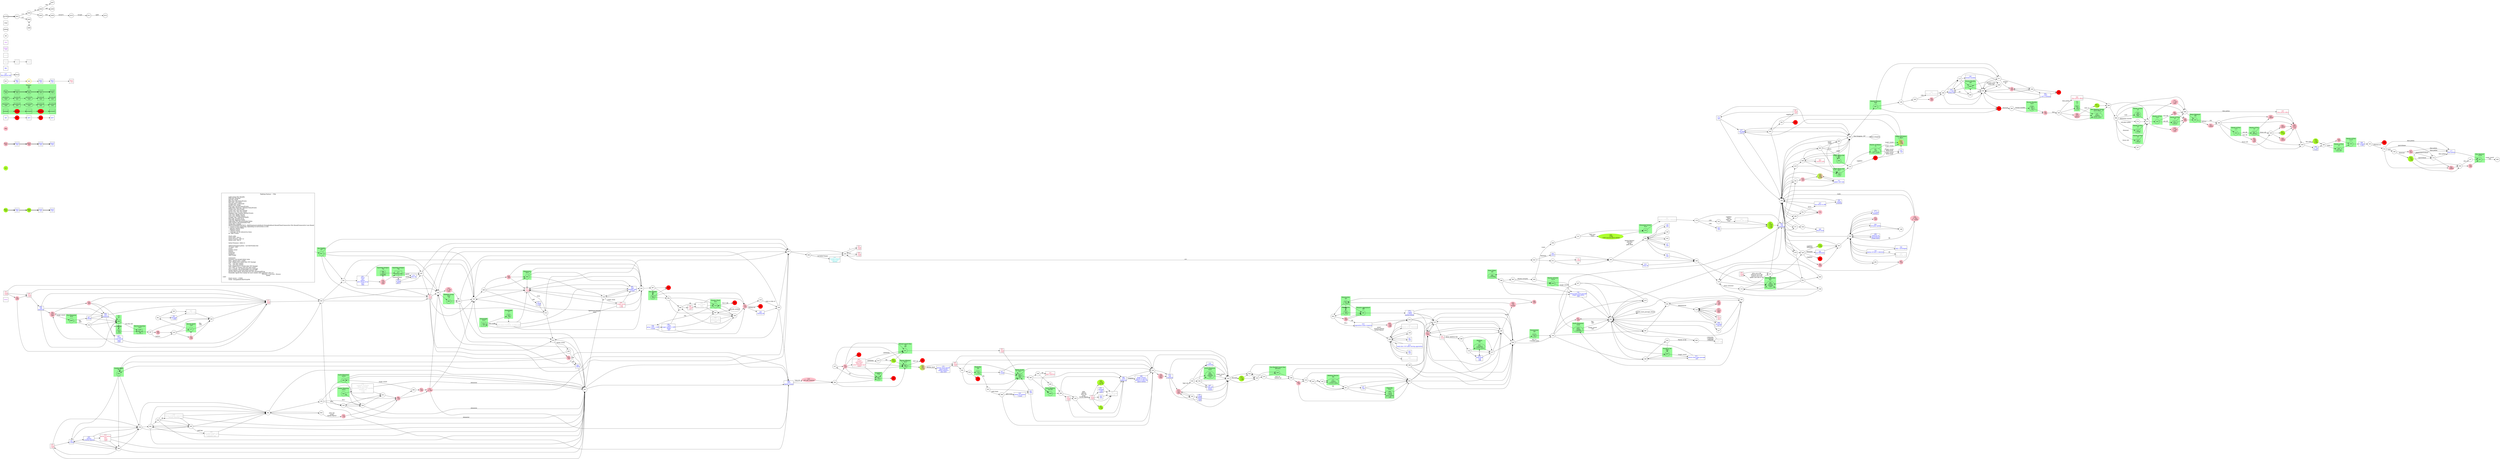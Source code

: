 digraph {
	// graph defaults
	rankdir=LR
	mclimit=50
	nodesep=.3 // changes horizontal separation of nodes
	ranksep=.4 // changes vertical separation of nodes
	node [height=.7
		width=.7
		shape=ellipse
		margin=0]
	edge[weight=5]
	stylesheet="../style.css"
	
	subgraph ShopMenu {
		node [fontcolor = "purple" shape = "rect" margin = 0.1]
		menu
	}

	// a box for a graph label
	// note that you can override the defaults set above
	title [label = "Fighting Fantasy --: Title\n\n \
		Light Green Fill: Benefits\l \
		Pink Fill: Penalties\l \
		Red Fill: Death\l \
		Blue Text: Key Items/Events\l \
		Red Text: Lost Items\l \
		Orange Text: Codewords\l \
		Purple Text: Shops\l \
		Blue Line: Forced Items/Events\l \
		Light Blue Text/Line: Optional Items/Events\l \
		Purple Line: Dice Events\l \
		Green Line: Stat Test Passed\l \
		Brown Line: Stat Test Failed\l \
		Magenta Line: Combat Related Events\l \
		Grey Text: Riddle Answer\l \
		Grey Line: Hidden Option\l \
		Orange Line: Codewords/Spells\l \
		Red Line: Possible Error\l \
		Gold Fill: Required Nodes\l \
		Light Blue Fill: Recommended Nodes\l \
		Gold Outline: Recommended Path\l \
		Green Box: Combat\l \
		SK/ST/LK/AT/AR/TM/CW/CL: Skill/Stamina/Luck/Attack Strength/Attack Round/Time/Consecutive Win Round/Consecutive Lose Round\l \
		?: Chance of this happening, depending on instructions in text\l \
		*: Special Combat Rules\l \
		-: Negative Status\l \
		+: Positive Status\l \
		^: Damage can be reduced by items\l \
		@: Take 2 items\l\l \
		Starts with:\l \
		Initial Skill: 1d6+6\l \
		Initial Stamina: 2d6+12\l \
		Initial Luck: 1d6+6\l\l \
		Initial Presence: 1d6/2+4\l\l \
		skill/stamina/luck potion: +all SK/ST/LK&1ILK\l \
		10 meal: +4ST\l \
		sword\l \
		leather armor\l \
		lantern\l \
		tinderbox\l \
		backpack\l \
		2d6+6 gold\l\l \
		Comments:\l \
		Presence can exceed initial value\l \
		004+: Ignore next 2 spells\l \
		032*: Enemy first round does 5ST daamge\l \
		037-: -1AT next combat\l \
		176-: -1AT next combat\l \
		044*: Enemy first 2 rounds does 5ST daamge\l \
		101*: EAT=21 means auto lost next round\l \
		201*: 2 heads, can attack heads for 6 damage\l \
		herbal liqueur: Each half bottle restores 4ST\l \
		pitcher plant liquid: Neutralize first fire attack/spell/trap\l \
		stoneskin: Ignore first enemy hit each combat until opponent rolls 21+\l \
		Parraine: 3 services: -disease\n 6DMG\n +8ST\l \
		blade venom: +1DMG\l \
		Order: item/gold/AT/SK/ST/LK/PR\l \
		"
		shape = "box"
		margin = 0.1]
		
	subgraph Boost {
		node [style = "filled" color = "greenyellow"]
		boo1 [label = "\N\n text"]
		boo3 [label = "\N\n text"]
		004 [label = "\N+\n +1LK"]
		010 [label = "\N\n +5ST\n +1PR"]
		053 [label = "\N\n +1LK\n +1PR"]
		067 [label = "\N+\n +1LK"]
		125 [color = "greenyellow:pink" label = "\N\n -2ST\n +1PR"]
		132 [label = "\N+\n +2ST"]
		150 [label = "\N\n +3ST\n +1PR"]
		167 [label = "\N\n +1ILK\n +1LK\n +1PR"]
		181 [label = "\N\n +1AT"]
		188 [color = "greenyellow:pink" label = "\N\n -4ST\n +1LK"]
		240 [label = "\N\n +2SK\n +4ST (can be above initial)"]
		258 [label = "\N+\n +4ST"]
		329 [label = "\N\n +1ILK\n +all LK"]
		bst
	}

	subgraph Damage {
		node [style = "filled" color = "pink"]
		dam1 [label = "\N\n text"]
		dam3 [label = "\N\n text"]
		012 [label = "\N\n -2ST"]
		025 [label = "\N\n -1d6ST"]
		030 [label = "\N\n -1LK\n -1PR"]
		033 [label = "\N\n -3ST"]
		037 [label = "\N-\n -2ST"]
		050 [label = "\N\n -4ST"]
		054 [label = "\N\n -1d6ST"]
		068 [label = "\N\n -1d6ST"]
		071 [label = "\N\n -2ST"]
		072 [label = "\N\n -4ST"]
		075 [label = "\N\n -3ST?\n (SK)"]
		081 [label = "\N\n -4ST"]
		092 [label = "\N\n -3ST"]
		093 [label = "\N\n -1d6ST"]
		116 [label = "\N\n -1LK"]
		122 [label = "\N\n -2ST"]
		131 [label = "\N\n -1~4ST\n (SK)"]
		152 [label = "\N\n -1AT?\n (LK)"]
		158 [label = "\N\n -2ST?\n (SK)"]
		160 [label = "\N\n -2ST?\n (SK)"]
		176 [label = "\N-"]
		194 [label = "\N\n -?ST"]
		208 [label = "\N\n -3ST"]
		217 [label = "\N\n -5ST"]
		228 [label = "\N\n -3ST"]
		229 [label = "\N\n -3ST"]
		232 [label = "\N\n -1ST"]
		233 [label = "\N\n -2ST"]
		239 [label = "\N\n -1~4ST\n (SK)"]
		248 [label = "\N\n -2ST"]
		250 [label = "\N\n -?ST\n (?xSK)"]
		272 [label = "\N\n -3ST"]
		282 [label = "\N\n -4ST"]
		288 [label = "\N\n -2ST"]
		292 [label = "\N\n -2ST?\n (gems)"]
		297 [label = "\N\n -1ST"]
		301 [label = "\N\n -1d6ST"]
		303 [label = "\N\n -3ST"]
		315 [label = "\N\n -2ST per creature"]
		319 [label = "\N\n -3ST"]
		324 [label = "\N\n -0~6ST\n (1~3xSK)"]
		330 [label = "\N\n -4ST"]
		332 [label = "\N\n -1AT\n -2ST"]
		335 [label = "\N\n -4ST"]
		357 [label = "\N\n -1AT\n -2ST"]
		364 [label = "\N\n -2ST?\n -1LK"]
		370 [label = "\N\n -2~6ST\n (LK)"]
		372 [label = "\N\n -3ST"]
		377 [label = "\N\n -2ST?\n (SK)"]
		379 [label = "\N\n -2~6ST"]
		392 [label = "\N\n -1ST"]
		ddg
	}
	
	subgraph Death {
		node [style = "filled" color = "red"]
		005
		022
		027
		119
		123
		139
		162
		165
		225
		278
		310
		327
		350
		ddt
		ddt2
		monddt
		monddt2
	}

	subgraph Key_Item {
		node [fontcolor = "blue" shape = "rect"]
		key1 [label = "\N\n info" tooltip = "info text"]
		key2 [label = "\N\n text"]
		key3 [label = "\N\n text"]
		key4 [fontcolor = "crimson" label = "\N\n -text"]
		boo2 [class = "bst" label = "\N\n text"]
		boo4 [class = "bst" label = "\N\n text"]
		boo5 [class = "bst" label = "\N\n text"]
		dam2 [class = "ddg" label = "\N\n text"]
		dam4 [class = "ddg" label = "\N\n text"]
		dam5 [class = "ddg" label = "\N\n text"]
		opt
		opt2 [class = "bst"]
		opt3 [class = "bst"]
		006 [label = "\N\n -3ST?\n (green cream)"]
		011 [class = "ddg" label = "\N\n return from main passage\n -3ST"]
		013 [fontcolor = "crimson" label = "\N\n -meal\n info" tooltip = "earth elemental infused, air elemental can be ignored"]
		016 [label = "\N\n lung rot"]
		019 [label = "\N\n apprentice name vesperen"]
		021 [class = "bst" label = "\N\n -disease\n +1IST\n +allST"]
		026 [label = "\N\n -2AT\n (lantern)"]
		028 [label = "\N\n info" tooltip = "lure monsters out of water in pool room, valuable things in alchemical laboratory, door trapped, study magical box creates food"]
		038 [class = "ddg" label = "\N\n -3ST?\n (lantern)"]
		045 [label = "\N\n lantern\n 2 herbal liqueur"]
		047 [fontcolor = "crimson" class = "bst" label = "\N\n -5 gold?\n -gold chain?\n -gold key?\n -silver skeleton key?\n +4ST?"]
		064 [fontcolor = "crimson" label = "\N\n -wooden pole"]
		065 [fontcolor = "crimson" label = "\N\n -meal"]
		066 [label = "\N\n black mark"]
		070 [class = "bst" fontcolor = "crimson" label = "\N\n -2meal\n +10ST"]
		082 [label = "\N\n use Molander"]
		087 [class = "bst" label = "\N\n 1 gold\n rusty sword\n -meal\n +4ST"]
		088 [label = "\N\n red glass globe"]
		090 [class = "bst" fontcolor = "crimson" label = "\N\n -meal\n +4ST"]
		094 [label = "\N\n pearl"]
		100 [class = "bst" fontcolor = "crimson" label = "\N\n -magic stone\n +1LK\n +1PR"]
		103 [class = "ddg" label = "\N\n -3~4ST\n (lung rot)"]
		105 [fontcolor = "crimson" label = "\N\n -blue potion effect"]
		107 [label = "\N\n info" tooltip = "healingmagic at shrine, south-western tip, go through marshes and swordplains"]
		111 [class = "bst" label = "\N\n 2 meal\n +1LK"]
		117 [label = "\N\n blue potion"]
		118 [fontcolor = "crimson" label = "\N\n 2 gifts"]
		129 [label = "\N\n info" tooltip = "apprentice did work for wizards, air spirit in circle, wizard in dungens below black tower"]
		134 [class = "ddg" label = "\N\n return from main passage\n refight bone golem\n -5ST"]
		140 [class = "ddg" label = "\N\n potion of luck (+1d6/2LK)"]
		141 [class = "bst" fontcolor = "crimson" label = "\N\n -meal\n +4ST"]
		143 [class = "bst" fontcolor = "crimson" label = "\N\n -meal\n +4ST"]
		151 [label = "\N\n spikes and rods"]
		161 [label = "\N\n info" tooltip = "avoid elementals"]
		172 [label = "\N\n info" tooltip = "Master of Fire: Ziraphelis, brass orb: barrier smashed to ground"]
		175 [label = "\N\n pitcher plant liquid?\n (glass bottle/\n -herbal liqueur?/\n -olive oil?)"]
		180 [label = "\N\n 4 meal"]
		182 [label = "\N\n only 1 investigate"]
		197 [class = "bst" label = "\N\n 2 gold\n shield\n -meal\n +4ST"]
		202 [label = "\N\n 6 gold\n glue?"]
		203 [class = "bst" label = "\N\n +4ST\n +1AT 2 combats"]
		206 [label = "\N\n -2EST"]
		207 [label = "\N\n can return to 289"]
		209 [class = "bst" fontcolor = "crimson" label = "\N\n -meal\n +4ST"]
		210 [label = "\N\n -2AT\n (!lantern)"]
		213 [label = "\N\n tomb dust: 015 after leaving apprentice"]
		216 [label = "\N\n potion of stamina\n 3 meal"]
		221 [class = "ddg" label = "\N\n chest?\n net?\n bottle?\n (ST) (ST-2) (ST-4)\n-2ST?\n (SK)"]
		223 [class = "ddg" label = "\N\n tome dust\n -1LK\n -1PR"]
		234 [fontcolor = "crimson" label = "\N\n fight together"]
		235 [label = "\N\n -1AT"]
		236 [label = "\N\n grog (+4ST, +1AT)\n 4 meal"]
		237 [label = "\N\n blue potion text"]
		238 [label = "\N\n stoneskin"]
		243 [class = "bst" fontcolor = "crimson" label = "\N\n -meal\n +4ST"]
		247 [label = "\N\n stone axe\n shield\n 5 meal"]
		249 [class = "bst" fontcolor = "crimson" label = "\N\n -meal\n +4ST"]
		251 [class = "bst" label = "\N\n Parraine\n +1PR"]
		259 [label = "\N\n ethereal oil\n spectrebane?\n (tomb dust)"]
		261 [label = "\N\n rope\n wooden pole\n 4 meal"]
		266 [label = "\N\n blade venom?\n (pestle & mortar\n lantern or olive oil)\n (glass bottle)"]
		267 [label = "\N\n rope"]
		273 [label = "\N\n 0~4 acid?\n (bottles)"]
		274 [class = "bst" fontcolor = "crimson" label = "\N\n -meal\n +8ST"]
		276 [class = "bst" fontcolor = "crimson" label = "\N\n -meal\n +6ST"]
		279 [label = "\N\n olive oil"]
		283 [class = "bst" fontcolor = "crimson" label = "\N\n -meal\n +4ST"]
		285 [label = "\N\n info" tooltip = "secret entrance cliff below tower, shantizair sought wizards"]
		287 [label = "\N\n shield"]
		293 [label = "\N\n info" tooltip = "don't take sword above fireplace, be careful of steps down next dungeon, traps in lab of master of waters, don't touch green globe or blue light screen"]
		294 [class = "bst" fontcolor = "crimson" label = "\N\n -meal\n +4ST"]
		298 [label = "\N\n -fishing net"]
		300 [class = "ddg" fontcolor = "crimson" label = "\N\n -meal\n -1ST"]
		306 [class = "bst" label = "\N\n decanter\n +all ST"]
		308 [class = "ddg" label = "\N\n -2~3ST\n (ruby)"]
		309 [label = "\N\n info" tooltip = "yellow wizard search for something, need to be allied, have to open tomb"]
		311 [fontcolor = "cyan3" label = "\N\n stamina potion?\n (1olive oil?)\n (bottle)"]
		313 [class = "bst" fontcolor = "crimson" label = "\N\n pestle & mortar\n flint\n -meal\n +4ST"]
		317 [class = "bst" label = "\N\n +all meal\n +all ST"]
		321 [class = "bst" fontcolor = "crimson" label = "\N\n -meal\n +4ST"]
		322 [label = "\N\n -1AT\n (!lantern)"]
		326 [class = "bst" label = "\N\n 5 actions\n +1PR"]
		331 [label = "\N\n info" tooltip = "don't choose faceless at shrine"]
		344 [fontcolor = "crimson" label = "\N\n -blue potion effect"]
		347 [label = "\N\n 3 gold"]
		359 [label = "\N\n ?meal\n (?bottle)"]
		369 [label = "\N\n bronze manikin"]
		373 [label = "\N\n 3 gold\n 2 meal\n potion bottle"]
		382 [class = "ddg" label = "\N\n 7 gold\n magic sword (+1AT)\n shield\n -3ST"]
		390 [class = "ddg" label = "\N\n -2ST?\n (lung rot)"]
		393 [class = "bst" fontcolor = "crimson" label = "\N\n -meal\n +4ST"]
		396 [class = "ddg" fontcolor = "crimson" label = "\N\n -2 meal\n -2ST"]
		kky
	}
	
	subgraph Key_Word {
		node [fontcolor = "grey" shape = "rect"]
		wrd1 [label = "\N\n text"]
		wrd2 [label = "\N\n text"]
		wrd3 [label = "\N\n text"]
		040 [label = "\N\n gold key: 040\n stamina potion\n info" tooltip = "kendris at monastry\n true name, crystal, shrine safeguard, honorton key to crypt"]
		063 [label = "\N\n brass orb: 063"]
		080 [label = "\N\n rat-tailed fungus: 311\n pitcher plant: 175\n axeplant: 266"]
		091 [label = "\N\n Master of Waters: Molander"]
		135 [label = "\N\n gold chain: 8 sections, 12 links each"]
		145 [label = "\N\n glass bottle\n rope\n green cream: 145"]
		157 [label = "\N\n blue potion: 237"]
		170 [class = "bst" label = "\N\n sapphire: 50 facets\n topaz: 24 facets\n incantation of light: 100 speckles\n skeleton key\n +1LK\n +1PR"]
		220 [label = "\N\n diamond: 280 carat"]
		230 [label = "\N\n Master of Earth: Caltarelair\n Hermit: Ralsteen"]
		245 [label = "\N\n ruby: 36 facets\n tiger eye"]
		246 [label = "\N\n password: elementarae"]
		314 [label = "\N\n runes: 256"]
		360 [label = "\N\n fire ruby: 60 facets"]
		386 [label = "\N\n Master of Air: Remishaz"]
		wwd
	}
	
	subgraph Shop {
		node [fontcolor = "purple" shape = "rect"]
		shop1 [label = "\N\n text"]
		shp
	}
	
	subgraph Combat {
		style = "filled" color = "palegreen"
		subgraph cluster_00 {
			label = "Monster\n 0/0\n 0/0"
			mon1 [label = "\N\n text"]
			mon2 [shape = "rect" class = "kky" label = "\N\n text"]
			mon3 [label = "\N\n text"]
			mon4 [shape = "rect" class = "kky" label = "\N\n text"]
			mon5 [shape = "rect" class = "kky" label = "\N\n text"]
			monboo1 [class = "bst" label = "\N\n text"]
			monboo2 [shape = "rect" class = "bst kky" label = "\N\n text"]
			monboo3 [class = "bst" label = "\N\n text"]
			monboo4 [shape = "rect" class = "bst kky" label = "\N\n text"]
			monboo5 [shape = "rect" class = "bst kky" label = "\N\n text"]
			mondam1 [class = "ddg" label = "\N\n text"]
			mondam2 [shape = "rect" class = "ddg kky" label = "\N\n text"]
			mondam3 [class = "ddg" label = "\N\n text"]
			mondam4 [shape = "rect" class = "ddg kky" label = "\N\n text"]
			mondam5 [shape = "rect" class = "ddg kky" label = "\N\n text"]
			monopt [shape = "rect" class = "bst kky"]
			monddt
			monopt2 [shape = "rect" class = "bst kky"]
			monddt2
			monopt3 [shape = "rect" class = "bst kky"]
		}

		subgraph cluster_01 {
			label = "Sea Zombie\n 6/7"
			001
		}
		
		subgraph cluster_02 {
			label = "Homunculus\n 8/5"
			007 [label = "\N\n -1AT"]
		}

		subgraph cluster_03 {
			label = "Stonewight\n 9/10"
			014 [shape = "rect" class = "kky" label = "\N\n info" tooltip = "stone circle in woods, monks found something, hid some crystals, secret with hermit of woodland"]
		}
		
		subgraph cluster_04 {
			label = "Slimeworm\n 8/10"
			029
		}
		
		subgraph cluster_05 {
			label = "Master of Waters\n 10/14"
			032 [style = "filled" color = "greenyellow:pink" label = "\N*\n -1SK?\n +1PR"]
		}
		
		subgraph cluster_06 {
			label = "Master of Earth\n 10/14"
			044 [label = "\N*"]
		}
		
		subgraph cluster_07 {
			label = "???\n 8/?"
			059
		}
		
		subgraph cluster_08 {
			label = "???\n ?/?"
			062 [class = "ddg" label = "\N\n -1AT\n -1ST"]
		}
		
		subgraph cluster_09 {
			label = "Swamp Alligator\n 8/10"
			069 [class = "ddg" label = "\N\n -3ST"]
		}

		subgraph cluster_10 {
			label = "Squirting Octopus\n 7/9"
			077 [shape = "rect" class = "kky" label = "\N\n fishing net"]
		}
		
		subgraph cluster_11 {
			label = "Grupplers\n 7/10"
			084 [class = "ddg" label = "\N\n -2ST"]
		}

		subgraph cluster_12 {
			label = "Pneumozone\n 9/9"
			101 [class = "ddg" label = "\N*\n -3ST"]
		}
		
		subgraph cluster_13 {
			label = "???\n ?/?"
			102 [label = "\N\n -2AT"]
		}
		
		subgraph cluster_14 {
			label = "Master of Fire\n ?/?"
			113 [label = "\N\n -1ESK"]
		}
		
		subgraph cluster_15 {
			label = "Greater Ghoul\n 9/11"
			114
		}
		
		subgraph cluster_16 {
			label = "Master of Fire\n 11/?"
			120
		}
		
		subgraph cluster_17 {
			label = "Great Moray Eel\n 8/11"
			133 [label = "\N\n -2AT"]
		}
		
		subgraph cluster_18 {
			label = "Master of Fire\n ?/?"
			136 [label = "\N\n -3EST"]
		}
		
		subgraph cluster_19 {
			label = "Barrow Guardian\n 9/12"
			137 [shape = "rect" class = "loss" label = "\N*\n lung rot\n -?AT"]
		}
		
		subgraph cluster_20 {
			label = "Master of Fire\n 11/?"
			142
		}
		
		subgraph cluster_21 {
			label = "Giant Roc\n 9/14"
			155 [shape = "rect" class = "kky" label = "\N\n 3 gold\n 3 meal\n glass bottle\n -1AT"]
		}
		
		subgraph cluster_22 {
			label = "Bronze Manikin\n 8/19"
			159 [label = "\N*\n -?ST/\n -1AT"]
		}
		
		subgraph cluster_23 {
			label = "Giant Skeleton\n 8/9 8/8"
			164 [label = "\N*"]
		}
		
		subgraph cluster_24 {
			label = "Skeleton Warrior\n 8/6"
			171 [label = "\N\n -1DMG?\n (!stone axe)"]
		}
		
		subgraph cluster_25 {
			label = "Shark-Kin\n 9/9"
			173 [label = "\N\n -1AT"]
		}
		
		subgraph cluster_26 {
			label = "Barrow Spirit\n 10/8"
			177
		}
		
		subgraph cluster_27 {
			label = "Homunculus\n ?/?"
			184 [class = "ddg" label = "\N\n -3ST"]
		}

		subgraph cluster_28 {
			label = "Mutant Amoeba\n 8/11"
			189 [label = "\N\n -1DMG?\n (!sheild)\n -1AT?"]
		}
		
		subgraph cluster_29 {
			label = "Stonewight\n ?/?"
			190 [class = "ddg" label = "\N\n -?SK"]
		}
		
		subgraph cluster_30 {
			label = "Master of Waters\n ?/?"
			191 [class = "ddt" label = "\N\n -2ST\n -2AT round"]
		}
		
		subgraph cluster_31 {
			label = "Master of Fire\n ?/?"
			199 [label = "\N\n -4EST\n (SK)"]
		}
		
		subgraph cluster_32 {
			label = "Hydra-Snake\n 8/11"
			201 [label = "\N*\n -4EST\n (SK)"]
		}
		
		subgraph cluster_33 {
			label = "Earth Elemental\n 14/22"
			205 [label = "\N*\n -1DMG\n +2EDMG"]
		}
		
		subgraph cluster_34 {
			label = "Zombie Monk\n 9/7"
			222
		}
		
		subgraph cluster_35 {
			label = "Black Skeleton*\n 9/9"
			224
		}
		
		subgraph cluster_36 {
			label = "Two-Headed Lizard Man\n 8/9 8/10"
			226
		}
		
		subgraph cluster_37 {
			label = "Mutant Lizard Man\n 7/9\n 9/9"
			241
		}
		
		subgraph cluster_38 {
			label = "Great Moray Eel\n 8/11"
			254
		}

		subgraph cluster_39 {
			label = "Dire Spectre*\n 11/19"
			257 [class = "ddt"]
		}
		
		subgraph cluster_40 {
			label = "Master of Air\n 10/11"
			265 [label = "\N*"]
		}
		
		subgraph cluster_41 {
			label = "Bronze Manikin\n 8/9"
			268 [label = "\N*"]
		}
		
		subgraph cluster_42 {
			label = "Fire Elemental\n 9/12"
			269 [label = "\N*"]
		}
		
		subgraph cluster_43 {
			label = "Master of Fire\n ?/?"
			271 [label = "\N\n -4EST"]
		}
		
		subgraph cluster_44 {
			label = "Red Skeleton Group\n 8/10+PR/2"
			275 [label = "\N\n -1DMG?\n (stone axe)"]
		}
		
		subgraph cluster_45 {
			label = "Master of Fire\n ?/?"
			295 [label = "\N\n win AR"]
		}
		
		subgraph cluster_46 {
			label = "Squirting Octopus\n 7/9"
			305 [shape = "rect" class = "kky" label = "\N\n -2AT?\n (!gunk)"]
		}
		
		subgraph cluster_47 {
			label = "Sea Zombie\n 8/9"
			343 [class = "ddg" label = "\N\n -2ST"]
		}
		
		subgraph cluster_48 {
			label = "Bone Golem\n 8/9"
			348 [label = "\N\n +1EDMG"]
		}
		
		subgraph cluster_49 {
			label = "Skeleton\n 6/6"
			353 [label = "\N\n +1EDMG?\n (-stone axe)"]
		}
		
		subgraph cluster_50 {
			label = "Father Honorton\n 10/12"
			354
		}
		
		subgraph cluster_51 {
			label = "Earth Elemental\n 14/22"
			358 [class = "ddt" label = "\N\n -1DMG\n +2EDMG\n -1LK"]
		}
		
		subgraph cluster_52 {
			label = "Earth Elemental\n 10/14"
			368
		}
		
		subgraph cluster_53 {
			label = "Master of Fire\n 11/17"
			375
		}
		
		subgraph cluster_54 {
			label = "Elemental Vortex*\n 9/14"
			378
		}
		
		subgraph cluster_55 {
			label = "Skeleton Group\n 9/10\n 7/9"
			389
		}
		
		subgraph cluster_56 {
			label = "Master of Fire\n ?/?"
			391 [label = "\N\n -4EST"]
		}
		
		subgraph cluster_57 {
			label = "Wizard's Apprentice*\n 8/9"
			395
		}
		
		subgraph cluster_58 {
			label = "Skeletal Mutant\n 9/12"
			397
		}
		
		cbt
	}

	subgraph Optional {
		node [shape = "rect" class = "opt kky"]
		opt [class = "opt kky"]
		monopt [class = "opt kky"]
		opt2 [class = "opt kky"]
		monopt2 [class = "opt kky"]
		opt3 [class = "opt kky"]
		monopt3 [class = "opt kky"]
	}
	
	subgraph Path {
		node [class = "path" penwidth = 3 color = "gold"]
		txt2
		key2 [class = "path"]
		wrd2 [class = "path"]
		key3
		wrd3
		boo3 [class = "path"]
		boo4 [class = "path bst"]
		boo5
		dam3 [class = "path"]
		dam4 [class = "path ddg"]
		dam5
		monboo3 [class = "path bst"]
		monboo4 [class = "path bst kky"]
		monboo5
		mondam3 [class = "path ddg"]
		mondam4 [class = "path ddg kky"]
		mondam5
		mon3 [class = "path"]
		mon4 [class = "path kky"]
		ddt2 [class = "path"]
		opt3 [class = "path opt kky"]
		monddt2 [class = "path"]
		monopt3 [class = "path opt kky"]
	}
	
	subgraph Required {
		node [shape = "rect" class = "req kky"]
		key3 [class = "req kky"]
		wrd3 [class = "req kky"]
		boo5 [class = "req kky"]
		dam5 [class = "req kky"]
		monboo5 [class = "req kky"]
		mondam5 [class = "req kky"]
		mon5 [class = "req kky"]
		ending [fontcolor = "black" shape = "octagon"]
		400 [fontcolor = "black" shape = "octagon"]
	}
	
	subgraph Required2 {
		node [shape = "rect" class = "req2 kky"]
		req2 [class = "req2 kky"]
	}
	
	mon1 -> mon2 -> mon3 -> mon4 -> mon5 [penwidth = 3]
	boo1 -> boo2 -> boo3 -> boo4 -> boo5 [penwidth = 3]
	dam1 -> dam2 -> dam3 -> dam4 -> dam5 [penwidth = 3]
	txt1 -> key1 -> txt2 -> key2 -> key3 -> key4
	wrd1 -> wrd2 -> wrd3
	opt -> ddt -> opt2 -> ddt2 -> opt3
	monboo1 -> monboo2 -> monboo3 -> monboo4 -> monboo5
	mondam1 -> mondam2 -> mondam3 -> mondam4 -> mondam5
	monopt -> monddt -> monopt2 -> monddt2 -> monopt3

	myTitle -> z001 [penwidth = 3]
	z001 -> z002 [class = "dice" label = "1-3"]
	z001 -> z003 [class = "dice" label = "4-6"]
	z002 -> z004 [class = "pass" label = "LK"]
	z002 -> z005 [class = "fail"]
	z003 -> z006 [dir = "both"]
	z004 -> z007 [class = "req" label = "req"]
	z004 -> z008 [class = "opt" label = "-opt"]
	z005 -> z009 [class = "info" label = "info"]
	z009 -> z010 [class = "err" label = "error(?)"]
	z010 -> z011 [class = "cbt" label = "escape"]
	z011 -> z012 [class = "skl" label = "spell"]
	{
		rank = same
		z003
		z006
	}

	title -> 001
	001 -> 351
	001 -> 057
	001 -> 090
	001 -> 186
	001 -> 333
	002 -> 015
	002 -> 385
	002 -> 056
	002 -> 037
	003 -> 116 [class = "opt" label = "-olive oil/\n -grog/\n -herbal liqueur"]
	003 -> 302
	004 -> 364
	005
	006 -> 315 [class = "req" label = "lung rot"]
	006 -> 384
	007 -> 184 [class = "cbt" label = ">3AR"]
	007 -> 395
	007 -> 262
	008 -> 311 [class = "info" label = "rat-failed fungus"]
	008 -> 345
	009 -> 103 [class = "pass" label = "LK"]
	009 -> 079 [class = "pass" label = "LK"]
	009 -> 268 [class = "fail"]
	010 -> 117 [class = "opt" label = "-blue potion"]
	010 -> 242
	010 -> 174 [class = "opt" label = "-spectrebane"]
	011 -> 023
	011 -> 340
	012 -> 379
	013 -> 110
	014 -> 135 [class = "cbt" label = "lose &le;2AR"]
	014 -> 190
	015 -> 065
	015 -> 385
	015 -> 056
	015 -> 037
	016 -> 168
	017 -> 131
	017 -> 239
	017 -> 120
	018 -> 290 [class = "info" label = "green cream"]
	018 -> 033
	018 -> 281
	019 -> 048 [class = "opt" label = "-meal/\n -stamina potion/\n -herbal liqueur"]
	019 -> 030
	019 -> 076
	020 -> 276
	021 -> 245
	022
	023 -> 215
	023 -> 381
	023 -> 322
	023 -> 071
	023 -> 340
	023 -> maybe_main_passage_return
	024 -> 399
	024 -> 128
	025 -> 364
	026 -> 276
	026 -> 038
	026 -> 160
	026 -> 059
	027
	028 -> 167
	029 -> 376
	029 -> 261
	029 -> 291
	029 -> 070
	030 -> 076
	031 -> 392
	032 -> 317
	032 -> 263
	033 -> 206 [class = "pass" label = "PR"]
	033 -> 222 [class = "fail"]
	034 -> 333
	034 -> 018
	034 -> 057
	034 -> 006
	035 -> 148 [class = "pass" label = "PR"]
	035 -> 341 [class = "fail"]
	036 -> 247
	036 -> 304
	036 -> 238
	036 -> 358
	037 -> 385
	037 -> 015
	037 -> 056
	038 -> 087
	038 -> 276
	038 -> 160
	038 -> 059
	039 -> 150 [class = "info" label = "fire ruby"]
	039 -> 308
	040 -> 356
	041 -> 055
	041 -> 201
	041 -> 124
	042 -> 060
	042 -> 112
	042 -> 130
	042 -> 169
	042 -> 189
	043 -> 094 [class = "info" label = "Ralsteen"]
	043 -> 073
	044 -> 134 [class = "req" label = "!magic sword"]
	044 -> 023
	045 -> 313
	045 -> 398
	045 -> 154
	046 -> 079 [class = "req" label = "-wooden pole/\n -stone axe"]
	046 -> 268
	047 -> 069
	047 -> 084
	047 -> 241 [class = "opt" label = "-gold/item"]
	047 -> 214 [class = "opt" label = "-gold/item"]
	048 -> 386
	048 -> 293
	048 -> 138
	048 -> 161
	048 -> 213
	048 -> 246
	048 -> 076
	049 -> 133
	049 -> 064
	049 -> 083
	049 -> 366
	049 -> 106
	050 -> 383
	051 -> 207 [class = "req" label = "pearl"]
	051 -> 176
	051 -> 106
	052 -> 085
	052 -> 097
	052 -> 114
	053 -> 128
	053 -> 024
	054 -> 242
	055 -> 139
	055 -> 173
	056 -> 144 [class = "pass" label = "SK(-2?)\n (!wooden pole)"]
	056 -> 101 [class = "fail"]
	057 -> 345
	057 -> 008
	058 -> 072
	058 -> 088
	058 -> 140
	058 -> 259
	058 -> 273
	058 -> 284
	058 -> 106
	059 -> 137 [class = "cbt" label = "win first AR"]
	059 -> 102 [class = "cbt" label = "lose first AR"]
	060 -> 130
	061 -> 104
	061 -> 281
	061 -> 255
	061 -> 302
	062 -> 275
	063 -> 020
	064 -> 049
	065 -> 089 [class = "opt" label = "silver skeleton key"]
	065 -> 385
	065 -> 056
	065 -> 037
	066 -> 106
	067 -> 260
	068 -> 364
	069 -> 162 [class = "cbt" label = "EAT=22"]
	069 -> 188
	070 -> 111 [class = "dice" label = "odd"]
	070 -> 212 [class = "dice" label = "even"]
	071 -> 023
	072 -> 058
	073 -> 204 [class = "pass" label = "PR"]
	073 -> 118 [class = "fail"]
	074 -> 017
	075 -> 036 [class = "info" label = "tiger eye"]
	075 -> 320
	075 -> 334
	076 -> 015
	076 -> 056
	076 -> 037
	077 -> 202 [class = "req" label = "treasure chest"]
	077 -> 279 [class = "req" label = "bottle"]
	077 -> 387
	078 -> 042
	078 -> 328
	078 -> 106
	079 -> 211
	079 -> 046
	079 -> 310
	080 -> 281
	080 -> 061
	080 -> 302
	081 -> 098
	081 -> 248
	082 -> 383
	083 -> 095 [class = "opt" label = "-meal/\n -slime"]
	083 -> 254 [class = "opt" label = "-slime"]
	083 -> 133
	083 -> 366
	083 -> 106
	084 -> 147 [class = "pass" label = "LK"]
	084 -> 327 [class = "fail"]
	085 -> 145 [class = "pass" label = "SK"]
	085 -> 396 [class = "fail"]
	086 -> 098
	086 -> 248
	086 -> 199 [class = "opt" label = "-acid"]
	086 -> 074 [class = "opt" label = "-elemental crystals"]
	086 -> 136 [class = "opt" label = "-diamond"]
	086 -> 187 [class = "opt" label = "-brass orb"]
	086 -> 113 [class = "opt" label = "-red glass globe"]
	087 -> 276
	087 -> 160
	087 -> 059
	088 -> 108
	088 -> 058
	089 -> 178
	089 -> 277
	090 -> 333
	090 -> 018
	090 -> 057
	090 -> 186
	090 -> 006
	091 -> 179
	092 -> 316
	092 -> 002
	093 -> 364
	094 -> 204
	095 -> 254 [class = "opt" label = "-slime"]
	095 -> 133
	095 -> 366
	095 -> 106
	096 -> 216 [class = "opt" label = "-gold chain"]
	096 -> 201
	096 -> 124
	097 -> decode_symbol
	097 -> 356
	098 -> 105 [class = "req" label = "blue potion"]
	098 -> 224
	099 -> 023
	099 -> 314 [class = "opt" label = "-1SK&ISK/\n -1LK&ILK/\n -1PR&IPR"]
	100 -> 014
	100 -> 291
	100 -> 261
	100 -> 070
	101 -> 144
	102 -> 137
	103 -> 115
	103 -> 079
	104 -> 230 [class = "pass" label = "LK"]
	104 -> 281 [class = "fail"]
	104 -> 255 [class = "fail"]
	104 -> 302 [class = "fail"]
	105 -> 364
	106 -> 371
	106 -> 352
	106 -> 289
	106 -> 078
	106 -> 219
	107 -> 394
	108 -> 058
	109 -> 123
	109 -> 203
	109 -> 335
	109 -> 079
	110 -> 357
	110 -> 306
	110 -> 377
	110 -> 013
	110 -> 337
	111 -> 212
	112 -> 231 [class = "pass" label = "-olive oil & SK/\n -ethereal oil & SK/\n -lantern oil & SK/\n spikes and rods & SK"]
	112 -> 189
	113 -> 017
	114 -> 356
	114 -> 022 [class = "cbt" label = "lose 3 AR"]
	114 -> 236 [class = "cbt" label = "win"]
	115 -> 009
	115 -> 268
	115 -> 369
	115 -> 046
	116 -> 392
	117 -> 257
	118 -> 204
	119
	120 -> 271 [class = "cbt" label = "win AR"]
	120 -> 081 [class = "cbt" label = "lose AR"]
	121 -> 240 [class = "info" label = "tiger eye/\n topaz"]
	121 -> 378
	122 -> 363
	122 -> 249
	123
	124 -> 158
	124 -> 210
	124 -> 334
	125 -> 151
	125 -> 106
	126 -> 093
	126 -> 068
	126 -> 004
	127 -> 257
	128 -> 226
	128 -> 270
	128 -> 024
	129 -> 394
	130 -> 112 [class = "req" label = "slime container"]
	130 -> 189
	131 -> 098
	132 -> 383
	133 -> 153
	134 -> 023
	135 -> 291
	135 -> 261
	135 -> 070
	136 -> 017
	137 -> 307
	138 -> 048
	139
	140 -> 157 [class = "pass" label = "SK"]
	140 -> 182 [class = "fail"]
	140 -> 058
	141 -> 363
	141 -> 122
	141 -> 249
	142 -> 391 [class = "cbt" label = "win AR"]
	142 -> 332 [class = "cbt" label = "lose AR"]
	143 -> 195
	143 -> 390
	144 -> 381
	144 -> 215
	144 -> 071
	144 -> 322
	144 -> 340
	145 -> 097
	145 -> 114
	145 -> 272
	146 -> 349
	146 -> 211
	146 -> 310
	147 -> 069
	147 -> 372
	148 -> 341 [class = "pass" label = "SK"]
	148 -> 171 [class = "fail"]
	148 -> 171
	149 -> 010 [class = "info" label = "diamond"]
	149 -> 217
	150 -> 196
	151 -> 125
	151 -> 106
	152 -> 305
	152 -> 077
	153 -> 350 [class = "info" label = "sapphire"]
	153 -> 191
	154 -> 255
	154 -> 061
	154 -> 302
	155 -> 002
	156 -> 394
	157 -> 058
	158 -> 210
	159 -> 194
	160 -> 269 [class = "req" label = "magic sword"]
	160 -> 330
	161 -> 048
	162
	163 -> 312 [class = "req" label = "ethereal oil"]
	163 -> 278
	164 -> 286
	165
	166 -> 018
	166 -> 057
	166 -> 186
	166 -> 006
	167 -> 322
	168 -> 130
	168 -> 189
	169 -> 130
	169 -> 189
	170 -> 281 [class = "opt" label = "elemental"]
	170 -> 031
	171 -> 341
	171 -> 002
	172 -> 317
	172 -> 366
	172 -> 106
	173 -> 253 [class = "pass" label = "PR"]
	173 -> 347 [class = "fail"]
	174 -> 117 [class = "opt" label = "blue potion"]
	174 -> 054
	175 -> 283
	176 -> 106
	177 -> 020 [class = "cbt" label = "flee\n -2ST"]
	177 -> 361
	178 -> 223
	178 -> 353
	178 -> 277
	179 -> 322
	179 -> 028 [class = "opt" label = "-1PR"]
	179 -> 192 [class = "opt" label = "-1PR"]
	180 -> 045
	180 -> 398
	180 -> 154
	181 -> 245
	182 -> 058
	183 -> 394
	184 -> 395
	184 -> 262
	185 -> 205
	185 -> 252
	185 -> 023
	186 -> 389
	186 -> 370
	187 -> 017
	188 -> 175 [class = "info" label = "pitcher plant"]
	188 -> 283
	189 -> 209
	189 -> 231
	190 -> 135
	191 -> 235 [class = "req" label = "magic sword\n black mark"]
	191 -> 032 [class = "req" label = "magic sword"]
	192 -> 220 [class = "info" label = "sapphire\n topaz\n tiger eye\n ruby"]
	192 -> 167
	193 -> 325 [class = "pass" label = "SK-2"]
	193 -> 336 [class = "pass" label = "SK-2"]
	193 -> 392 [class = "fail"]
	194 -> 355 [class = "pass" label = "SK-2"]
	195 -> 274 [class = "opt" label = "glue\n potion/\n olive oil/\n grog/\n herbal liqueur"]
	195 -> 390
	196 -> 295 [class = "pass" label = "ESK=11"]
	196 -> 229 [class = "fail"]
	197 -> 075
	197 -> 334
	198 -> 103
	198 -> 115
	198 -> 079
	199 -> 017
	200 -> 256 [class = "info" label = "runes"]
	200 -> 044
	201 -> 365
	201 -> 124
	202 -> 279 [class = "req" label = "bottle"]
	202 -> 387
	203 -> 123
	203 -> 335
	203 -> 079
	204 -> 394 [class = "opt" label = "herbal liqueur/\n gold key/\n grog/\n gold chain"]
	204 -> 168
	204 -> 016
	205 -> 023 [class = "req" label = "!magic sword\n -4ST"]
	205 -> 023 [class = "cbt" label = "flee\n -4ST"]
	205 -> 227
	206 -> 281
	206 -> 222
	207 -> 359
	207 -> 106
	208 -> 218
	209 -> 231
	210 -> 320
	210 -> 075
	210 -> 334
	211 -> 335 [class = "opt" label = "lantern\n oil"]
	211 -> 109
	211 -> 079
	212 -> 018
	212 -> 057
	212 -> 186
	212 -> 333
	213 -> 048
	214 -> 258 [class = "pass" label = "PR"]
	214 -> 241 [class = "fail"]
	215 -> 348
	215 -> 023
	216 -> 285
	217 -> 117 [class = "opt" label = "blue potion"]
	217 -> 242
	217 -> 174 [class = "opt" label = "lanternspectrebane"]
	218 -> 232
	218 -> 177
	218 -> 020
	219 -> 366
	219 -> 049
	220 -> 167
	221 -> 387
	221 -> 152
	222 -> 180
	222 -> 398
	222 -> 154
	223 -> 353
	223 -> 277
	224 -> 301 [class = "cbt" label = "EST&le;3"]
	224 -> 346 [class = "cbt" label = "win"]
	225
	226 -> 380
	227 -> 023
	227 -> 252
	228 -> 029
	228 -> 291
	228 -> 070
	229 -> 375
	230 -> 281
	230 -> 255
	230 -> 302
	231 -> 328
	231 -> 106
	232 -> 177
	232 -> 020
	233 -> 125
	233 -> 151
	233 -> 106
	234 -> 164
	235 -> 032
	236 -> 382
	236 -> 356
	237 -> return
	238 -> 334
	239 -> 248
	240 -> 378
	241 -> 393
	242 -> 127 [class = "pass" label = "PR-2"]
	242 -> 319 [class = "fail"]
	243 -> 281
	243 -> 180
	243 -> 154
	244 -> 099 [class = "info" label = "Master of Air"]
	244 -> 265
	245 -> 390
	246 -> 048
	247 -> 334
	248 -> 224
	249 -> 276
	249 -> 026
	250 -> 007
	250 -> 288
	251 -> 063
	252 -> 110 [class = "info" label = "elementarae"]
	252 -> 185
	252 -> 023
	253 -> 096 [class = "info" label = "gold chain"]
	253 -> 285
	254 -> 153
	255 -> 080 [class = "info" label = "gold key"]
	255 -> 281
	255 -> 061
	255 -> 302
	256 -> 121
	257 -> 400 [class = "cbt" label = "magic sword\n win"]
	258 -> 241
	258 -> 069
	258 -> 084
	259 -> 058
	260 -> 086
	260 -> 017
	261 -> 376
	261 -> 291
	261 -> 070
	262 -> 019 [class = "pass" label = "PR-2"]
	262 -> 303 [class = "fail"]
	263 -> 342
	263 -> 317
	263 -> 366
	263 -> 106
	264 -> 368 [class = "req" label = "magic sword"]
	264 -> 012
	265 -> 011 [class = "req" label = "!magic sword"]
	265 -> 023
	266 -> 124
	267 -> 155
	267 -> 002
	268 -> 103
	268 -> 079
	269 -> 374 [class = "cbt" label = "flee\n -2ST"]
	269 -> 287
	270 -> 380 [class = "obt" label = "olive oil\n -lantern oil"]
	270 -> 226
	270 -> 024
	271 -> 098
	271 -> 248
	272 -> 298 [class = "req" label = "fishing net"]
	272 -> 318
	272 -> 225
	273 -> 058
	274 -> 329
	274 -> 309
	274 -> 181
	274 -> 021
	274 -> 245
	275 -> 260
	276 -> 363
	277 -> 385
	277 -> 056
	277 -> 037
	278
	279 -> 387
	280 -> 159 [class = "req" label = "bronze manikin"]
	280 -> 194
	281 -> 376 [class = "info" label="lighthouse beacon\n -meal"]
	281 -> 333
	281 -> 057
	281 -> 186
	281 -> 006
	282 -> 198
	283 -> 041
	283 -> 201
	283 -> 124
	284 -> 297
	284 -> 058
	285 -> 201
	285 -> 124
	286 -> 195
	286 -> 143
	286 -> 390
	287 -> 276
	287 -> 038
	287 -> 059
	288 -> 007
	289 -> 051
	289 -> 176
	289 -> 106
	290 -> 206 [class = "pass" label = "PR"]
	290 -> 222 [class = "fail"]
	291 -> 367
	291 -> 070
	292 -> 067 [class = "info" label = "sum / 2"]
	292 -> 275
	293 -> 048
	294 -> 345
	295 -> 375
	296 -> 286
	297 -> 106
	297 -> 324
	298 -> 166
	299 -> 029
	299 -> 228
	299 -> 291
	299 -> 070
	300 -> 172
	301 -> 346
	302 -> 281
	302 -> 392
	302 -> 003
	302 -> 193
	303 -> 395
	303 -> 019 [class = "pass" label = "PR"]
	303 -> 395 [class = "fail"]
	304 -> 247
	304 -> 238
	304 -> 358
	304 -> 334
	305 -> 077
	306 -> 110
	307 -> 020
	307 -> 218 [class = "opt" label = "lantern"]
	307 -> 208
	308 -> 196
	309 -> 245
	310 -> 280 [class = "info" label = "diamond"]
	311 -> 345
	312 -> 149 [class = "opt" label = "acid"]
	312 -> 117 [class = "opt" label = "blue potion"]
	312 -> 054
	312 -> 174 [class = "opt" label = "spectrebane"]
	313 -> 398
	313 -> 281
	313 -> 154
	314 -> 023
	315 -> 384
	316 -> 035
	316 -> 002
	317 -> 263
	317 -> 366
	317 -> 106
	318 -> 166 [class = "cbt" label = "6AR vs ESK=8"]
	319 -> 257
	320 -> 197
	320 -> 075
	320 -> 334
	321 -> 345
	322 -> 371
	322 -> 352
	322 -> 289
	322 -> 078
	322 -> 219
	323 -> 063
	324 -> 058 [class = "pass" label = "SK"]
	324 -> 106 [class = "fail" label = "3xSK"]
	324 -> 106
	325 -> 336
	325 -> 281 [class = "opt" label = "elemental"]
	325 -> 031
	326 -> 163
	327
	328 -> 050 [class = "info" label = "sapphire"]
	328 -> 082 [class = "info" label = "Molander"]
	328 -> 132 [class = "info" label = "sapphire\n Molander"]
	328 -> 165
	328 -> 106
	329 -> 245
	330 -> 276
	330 -> 038
	330 -> 059
	331 -> 168
	332 -> 039
	333 -> 299
	333 -> 291
	333 -> 070
	334 -> 053 [class = "req" label = "Parraine"]
	334 -> 128
	334 -> 024
	335 -> 109
	335 -> 079
	336 -> 281 [class = "opt" label = "elemental"]
	336 -> 031
	336 -> 354
	336 -> 325
	337 -> 185
	337 -> 023
	338 -> 234 [class = "pass" label = "PR"]
	338 -> 296 [class = "fail"]
	339 -> 066
	339 -> 106
	340 -> 265
	340 -> 011
	340 -> 244
	341 -> 267
	341 -> 155
	341 -> 002
	342 -> 300 [class = "info" label = "sapphire"]
	342 -> 119
	343 -> 005
	343 -> 052
	343 -> 272
	344 -> 260
	345 -> 321 [class = "dice" label = "1"]
	345 -> 294 [class = "dice" label = "2-3"]
	345 -> 043 [class = "dice" label = "4-6"]
	346 -> 126 [class = "info" label = "brass orb"]
	346 -> 142
	346 -> 364
	346 -> 025
	347 -> 201
	347 -> 124
	348 -> 388
	349 -> 360 [class = "info" label = "ruby"]
	349 -> 282
	350 -> 235 [class = "req" label = "magic sword\n black mark"]
	350 -> 032 [class = "req" label = "magic sword"]
	351 -> 221
	351 -> 090
	351 -> 333
	352 -> 233
	352 -> 106
	353 -> 223
	353 -> 277
	354 -> 170
	355 -> 344 [class = "opt" label = "blue potion"]
	355 -> 062
	355 -> 275
	355 -> 292
	356 -> 085
	356 -> 097
	356 -> 114
	356 -> 272
	357 -> 110
	358 -> 334 [class = "cbt" label = "magic sword\n win"]
	359 -> 106
	360 -> 198
	361 -> 251
	361 -> 323
	362 -> 200 [class = "info" label = "Master of Earth"]
	362 -> 134
	363 -> 351
	363 -> 090
	363 -> 186
	363 -> 006
	364 -> 039
	365 -> 338
	365 -> 164
	365 -> 390
	366 -> 397
	366 -> 049
	366 -> 106
	366 -> final_dungeon [label = "final dungeon: 397"]
	367 -> 343
	367 -> 005
	367 -> 052
	368 -> 281
	368 -> 325
	368 -> 336
	368 -> 281
	369 -> 103
	369 -> 079
	370 -> 034
	371 -> 339
	371 -> 106
	372 -> 241
	372 -> 047
	372 -> 027
	372 -> 069
	372 -> 084
	373 -> 015
	373 -> 056
	373 -> 037
	374 -> 276
	374 -> 038
	374 -> 059
	375 -> 326
	376 -> 100 [class = "info" label = "magic stone"]
	376 -> 291
	376 -> 261
	376 -> 070
	377 -> 110
	378 -> 091
	379 -> 333
	379 -> 057
	379 -> 186
	379 -> 006
	380 -> 092
	380 -> 316
	380 -> 002
	381 -> 023
	381 -> 185
	381 -> 252
	382 -> 085
	382 -> 097
	382 -> 272
	383 -> 058
	383 -> 106
	384 -> 069
	384 -> 372
	384 -> 084
	385 -> 250 [class = "pass" label = "?xSK"]
	385 -> 015
	385 -> 056
	385 -> 037
	386 -> 048
	387 -> 090
	387 -> 333
	387 -> 057
	387 -> 186
	388 -> 362
	388 -> 044
	388 -> 134
	389 -> 034
	389 -> 034
	390 -> 266 [class = "info" label = "axeplant"]
	390 -> 124
	391 -> 039
	391 -> 025
	391 -> 126 [class = "info" label = "brass orb"]
	392 -> 264
	392 -> 379
	393 -> 334
	393 -> 201
	394 -> 168
	394 -> 107
	394 -> 129
	394 -> 156
	394 -> 183
	394 -> 331
	395 -> 373
	396 -> 145
	397 -> 146
	397 -> 211
	397 -> 310
	398 -> 243
	398 -> 281
	398 -> 180
	398 -> 154
	399 -> 015
	399 -> 385
	399 -> 056
	399 -> 037
	400
	400

/*
	001 [fontsize=25]
	002 [fontsize=25]
	003 [fontsize=25]
	004 [fontsize=25]
	005 [fontsize=25]
	006 [fontsize=25]
	007 [fontsize=25]
	008 [fontsize=25]
	009 [fontsize=25]
	010 [fontsize=25]
	011 [fontsize=25]
	012 [fontsize=25]
	013 [fontsize=25]
	014 [fontsize=25]
	015 [fontsize=25]
	016 [fontsize=25]
	017 [fontsize=25]
	018 [fontsize=25]
	019 [fontsize=25]
	020 [fontsize=25]
	021 [fontsize=25]
	022 [fontsize=25]
	023 [fontsize=25]
	024 [fontsize=25]
	025 [fontsize=25]
	026 [fontsize=25]
	027 [fontsize=25]
	028 [fontsize=25]
	029 [fontsize=25]
	030 [fontsize=25]
	031 [fontsize=25]
	032 [fontsize=25]
	033 [fontsize=25]
	034 [fontsize=25]
	035 [fontsize=25]
	036 [fontsize=25]
	037 [fontsize=25]
	038 [fontsize=25]
	039 [fontsize=25]
	040 [fontsize=25]
	041 [fontsize=25]
	042 [fontsize=25]
	043 [fontsize=25]
	044 [fontsize=25]
	045 [fontsize=25]
	046 [fontsize=25]
	047 [fontsize=25]
	048 [fontsize=25]
	049 [fontsize=25]
	050 [fontsize=25]
	051 [fontsize=25]
	052 [fontsize=25]
	053 [fontsize=25]
	054 [fontsize=25]
	055 [fontsize=25]
	056 [fontsize=25]
	057 [fontsize=25]
	058 [fontsize=25]
	059 [fontsize=25]
	060 [fontsize=25]
	061 [fontsize=25]
	062 [fontsize=25]
	063 [fontsize=25]
	064 [fontsize=25]
	065 [fontsize=25]
	066 [fontsize=25]
	067 [fontsize=25]
	068 [fontsize=25]
	069 [fontsize=25]
	070 [fontsize=25]
	071 [fontsize=25]
	072 [fontsize=25]
	073 [fontsize=25]
	074 [fontsize=25]
	075 [fontsize=25]
	076 [fontsize=25]
	077 [fontsize=25]
	078 [fontsize=25]
	079 [fontsize=25]
	080 [fontsize=25]
	081 [fontsize=25]
	082 [fontsize=25]
	083 [fontsize=25]
	084 [fontsize=25]
	085 [fontsize=25]
	086 [fontsize=25]
	087 [fontsize=25]
	088 [fontsize=25]
	089 [fontsize=25]
	090 [fontsize=25]
	091 [fontsize=25]
	092 [fontsize=25]
	093 [fontsize=25]
	094 [fontsize=25]
	095 [fontsize=25]
	096 [fontsize=25]
	097 [fontsize=25]
	098 [fontsize=25]
	099 [fontsize=25]
	100 [fontsize=25]
	101 [fontsize=25]
	102 [fontsize=25]
	103 [fontsize=25]
	104 [fontsize=25]
	105 [fontsize=25]
	106 [fontsize=25]
	107 [fontsize=25]
	108 [fontsize=25]
	109 [fontsize=25]
	110 [fontsize=25]
	111 [fontsize=25]
	112 [fontsize=25]
	113 [fontsize=25]
	114 [fontsize=25]
	115 [fontsize=25]
	116 [fontsize=25]
	117 [fontsize=25]
	118 [fontsize=25]
	119 [fontsize=25]
	120 [fontsize=25]
	121 [fontsize=25]
	122 [fontsize=25]
	123 [fontsize=25]
	124 [fontsize=25]
	125 [fontsize=25]
	126 [fontsize=25]
	127 [fontsize=25]
	128 [fontsize=25]
	129 [fontsize=25]
	130 [fontsize=25]
	131 [fontsize=25]
	132 [fontsize=25]
	133 [fontsize=25]
	134 [fontsize=25]
	135 [fontsize=25]
	136 [fontsize=25]
	137 [fontsize=25]
	138 [fontsize=25]
	139 [fontsize=25]
	140 [fontsize=25]
	141 [fontsize=25]
	142 [fontsize=25]
	143 [fontsize=25]
	144 [fontsize=25]
	145 [fontsize=25]
	146 [fontsize=25]
	147 [fontsize=25]
	148 [fontsize=25]
	149 [fontsize=25]
	150 [fontsize=25]
	151 [fontsize=25]
	152 [fontsize=25]
	153 [fontsize=25]
	154 [fontsize=25]
	155 [fontsize=25]
	156 [fontsize=25]
	157 [fontsize=25]
	158 [fontsize=25]
	159 [fontsize=25]
	160 [fontsize=25]
	161 [fontsize=25]
	162 [fontsize=25]
	163 [fontsize=25]
	164 [fontsize=25]
	165 [fontsize=25]
	166 [fontsize=25]
	167 [fontsize=25]
	168 [fontsize=25]
	169 [fontsize=25]
	170 [fontsize=25]
	171 [fontsize=25]
	172 [fontsize=25]
	173 [fontsize=25]
	174 [fontsize=25]
	175 [fontsize=25]
	176 [fontsize=25]
	177 [fontsize=25]
	178 [fontsize=25]
	179 [fontsize=25]
	180 [fontsize=25]
	181 [fontsize=25]
	182 [fontsize=25]
	183 [fontsize=25]
	184 [fontsize=25]
	185 [fontsize=25]
	186 [fontsize=25]
	187 [fontsize=25]
	188 [fontsize=25]
	189 [fontsize=25]
	190 [fontsize=25]
	191 [fontsize=25]
	192 [fontsize=25]
	193 [fontsize=25]
	194 [fontsize=25]
	195 [fontsize=25]
	196 [fontsize=25]
	197 [fontsize=25]
	198 [fontsize=25]
	199 [fontsize=25]
	200 [fontsize=25]
	201 [fontsize=25]
	202 [fontsize=25]
	203 [fontsize=25]
	204 [fontsize=25]
	205 [fontsize=25]
	206 [fontsize=25]
	207 [fontsize=25]
	208 [fontsize=25]
	209 [fontsize=25]
	210 [fontsize=25]
	211 [fontsize=25]
	212 [fontsize=25]
	213 [fontsize=25]
	214 [fontsize=25]
	215 [fontsize=25]
	216 [fontsize=25]
	217 [fontsize=25]
	218 [fontsize=25]
	219 [fontsize=25]
	220 [fontsize=25]
	221 [fontsize=25]
	222 [fontsize=25]
	223 [fontsize=25]
	224 [fontsize=25]
	225 [fontsize=25]
	226 [fontsize=25]
	227 [fontsize=25]
	228 [fontsize=25]
	229 [fontsize=25]
	230 [fontsize=25]
	231 [fontsize=25]
	232 [fontsize=25]
	233 [fontsize=25]
	234 [fontsize=25]
	235 [fontsize=25]
	236 [fontsize=25]
	237 [fontsize=25]
	238 [fontsize=25]
	239 [fontsize=25]
	240 [fontsize=25]
	241 [fontsize=25]
	242 [fontsize=25]
	243 [fontsize=25]
	244 [fontsize=25]
	245 [fontsize=25]
	246 [fontsize=25]
	247 [fontsize=25]
	248 [fontsize=25]
	249 [fontsize=25]
	250 [fontsize=25]
	251 [fontsize=25]
	252 [fontsize=25]
	253 [fontsize=25]
	254 [fontsize=25]
	255 [fontsize=25]
	256 [fontsize=25]
	257 [fontsize=25]
	258 [fontsize=25]
	259 [fontsize=25]
	260 [fontsize=25]
	261 [fontsize=25]
	262 [fontsize=25]
	263 [fontsize=25]
	264 [fontsize=25]
	265 [fontsize=25]
	266 [fontsize=25]
	267 [fontsize=25]
	268 [fontsize=25]
	269 [fontsize=25]
	270 [fontsize=25]
	271 [fontsize=25]
	272 [fontsize=25]
	273 [fontsize=25]
	274 [fontsize=25]
	275 [fontsize=25]
	276 [fontsize=25]
	277 [fontsize=25]
	278 [fontsize=25]
	279 [fontsize=25]
	280 [fontsize=25]
	281 [fontsize=25]
	282 [fontsize=25]
	283 [fontsize=25]
	284 [fontsize=25]
	285 [fontsize=25]
	286 [fontsize=25]
	287 [fontsize=25]
	288 [fontsize=25]
	289 [fontsize=25]
	290 [fontsize=25]
	291 [fontsize=25]
	292 [fontsize=25]
	293 [fontsize=25]
	294 [fontsize=25]
	295 [fontsize=25]
	296 [fontsize=25]
	297 [fontsize=25]
	298 [fontsize=25]
	299 [fontsize=25]
	300 [fontsize=25]
	301 [fontsize=25]
	302 [fontsize=25]
	303 [fontsize=25]
	304 [fontsize=25]
	305 [fontsize=25]
	306 [fontsize=25]
	307 [fontsize=25]
	308 [fontsize=25]
	309 [fontsize=25]
	310 [fontsize=25]
	311 [fontsize=25]
	312 [fontsize=25]
	313 [fontsize=25]
	314 [fontsize=25]
	315 [fontsize=25]
	316 [fontsize=25]
	317 [fontsize=25]
	318 [fontsize=25]
	319 [fontsize=25]
	320 [fontsize=25]
	321 [fontsize=25]
	322 [fontsize=25]
	323 [fontsize=25]
	324 [fontsize=25]
	325 [fontsize=25]
	326 [fontsize=25]
	327 [fontsize=25]
	328 [fontsize=25]
	329 [fontsize=25]
	330 [fontsize=25]
	331 [fontsize=25]
	332 [fontsize=25]
	333 [fontsize=25]
	334 [fontsize=25]
	335 [fontsize=25]
	336 [fontsize=25]
	337 [fontsize=25]
	338 [fontsize=25]
	339 [fontsize=25]
	340 [fontsize=25]
	341 [fontsize=25]
	342 [fontsize=25]
	343 [fontsize=25]
	344 [fontsize=25]
	345 [fontsize=25]
	346 [fontsize=25]
	347 [fontsize=25]
	348 [fontsize=25]
	349 [fontsize=25]
	350 [fontsize=25]
	351 [fontsize=25]
	352 [fontsize=25]
	353 [fontsize=25]
	354 [fontsize=25]
	355 [fontsize=25]
	356 [fontsize=25]
	357 [fontsize=25]
	358 [fontsize=25]
	359 [fontsize=25]
	360 [fontsize=25]
	361 [fontsize=25]
	362 [fontsize=25]
	363 [fontsize=25]
	364 [fontsize=25]
	365 [fontsize=25]
	366 [fontsize=25]
	367 [fontsize=25]
	368 [fontsize=25]
	369 [fontsize=25]
	370 [fontsize=25]
	371 [fontsize=25]
	372 [fontsize=25]
	373 [fontsize=25]
	374 [fontsize=25]
	375 [fontsize=25]
	376 [fontsize=25]
	377 [fontsize=25]
	378 [fontsize=25]
	379 [fontsize=25]
	380 [fontsize=25]
	381 [fontsize=25]
	382 [fontsize=25]
	383 [fontsize=25]
	384 [fontsize=25]
	385 [fontsize=25]
	386 [fontsize=25]
	387 [fontsize=25]
	388 [fontsize=25]
	389 [fontsize=25]
	390 [fontsize=25]
	391 [fontsize=25]
	392 [fontsize=25]
	393 [fontsize=25]
	394 [fontsize=25]
	395 [fontsize=25]
	396 [fontsize=25]
	397 [fontsize=25]
	398 [fontsize=25]
	399 [fontsize=25]
	400 [fontsize=25]
	401 [fontsize=25]
	402 [fontsize=25]
	403 [fontsize=25]
	404 [fontsize=25]
	405 [fontsize=25]
	406 [fontsize=25]
	407 [fontsize=25]
	408 [fontsize=25]
	409 [fontsize=25]
	410 [fontsize=25]
	411 [fontsize=25]
	412 [fontsize=25]
	413 [fontsize=25]
	414 [fontsize=25]
	415 [fontsize=25]
	416 [fontsize=25]
	417 [fontsize=25]
	418 [fontsize=25]
	419 [fontsize=25]
	420 [fontsize=25]
	421 [fontsize=25]
	422 [fontsize=25]
	423 [fontsize=25]
	424 [fontsize=25]
	425 [fontsize=25]
	426 [fontsize=25]
	427 [fontsize=25]
	428 [fontsize=25]
	429 [fontsize=25]
	430 [fontsize=25]
	431 [fontsize=25]
	432 [fontsize=25]
	433 [fontsize=25]
	434 [fontsize=25]
	435 [fontsize=25]
	436 [fontsize=25]
	437 [fontsize=25]
	438 [fontsize=25]
	439 [fontsize=25]
	440 [fontsize=25]
	441 [fontsize=25]
	442 [fontsize=25]
	443 [fontsize=25]
	444 [fontsize=25]
	445 [fontsize=25]
	446 [fontsize=25]
	447 [fontsize=25]
	448 [fontsize=25]
	449 [fontsize=25]
	450 [fontsize=25]
	451 [fontsize=25]
	452 [fontsize=25]
	453 [fontsize=25]
	454 [fontsize=25]
	455 [fontsize=25]
	456 [fontsize=25]
	457 [fontsize=25]
	458 [fontsize=25]
	459 [fontsize=25]
	460 [fontsize=25]
	461 [fontsize=25]
	462 [fontsize=25]
	463 [fontsize=25]
	464 [fontsize=25]
	465 [fontsize=25]
	466 [fontsize=25]
	467 [fontsize=25]
	468 [fontsize=25]
	469 [fontsize=25]
	470 [fontsize=25]
	471 [fontsize=25]
	472 [fontsize=25]
	473 [fontsize=25]
	474 [fontsize=25]
	475 [fontsize=25]
	476 [fontsize=25]
	477 [fontsize=25]
	478 [fontsize=25]
	479 [fontsize=25]
	480 [fontsize=25]
	481 [fontsize=25]
	482 [fontsize=25]
	483 [fontsize=25]
	484 [fontsize=25]
	485 [fontsize=25]
	486 [fontsize=25]
	487 [fontsize=25]
	488 [fontsize=25]
	489 [fontsize=25]
	490 [fontsize=25]
	491 [fontsize=25]
	492 [fontsize=25]
	493 [fontsize=25]
	494 [fontsize=25]
	495 [fontsize=25]
	496 [fontsize=25]
	497 [fontsize=25]
	498 [fontsize=25]
	499 [fontsize=25]
	500 [fontsize=25]
	501 [fontsize=25]
	502 [fontsize=25]
	503 [fontsize=25]
	504 [fontsize=25]
	505 [fontsize=25]
	506 [fontsize=25]
	507 [fontsize=25]
	508 [fontsize=25]
	509 [fontsize=25]
	510 [fontsize=25]
	511 [fontsize=25]
	512 [fontsize=25]
	513 [fontsize=25]
	514 [fontsize=25]
	515 [fontsize=25]
	516 [fontsize=25]
	517 [fontsize=25]
	518 [fontsize=25]
	519 [fontsize=25]
	520 [fontsize=25]
	521 [fontsize=25]
	522 [fontsize=25]
	523 [fontsize=25]
	524 [fontsize=25]
	525 [fontsize=25]
	526 [fontsize=25]
	527 [fontsize=25]
	528 [fontsize=25]
	529 [fontsize=25]
	530 [fontsize=25]
	531 [fontsize=25]
	532 [fontsize=25]
	533 [fontsize=25]
	534 [fontsize=25]
	535 [fontsize=25]
	536 [fontsize=25]
	537 [fontsize=25]
	538 [fontsize=25]
	539 [fontsize=25]
	540 [fontsize=25]
	541 [fontsize=25]
	542 [fontsize=25]
	543 [fontsize=25]
	544 [fontsize=25]
	545 [fontsize=25]
	546 [fontsize=25]
	547 [fontsize=25]
	548 [fontsize=25]
	549 [fontsize=25]
	550 [fontsize=25]
	551 [fontsize=25]
	552 [fontsize=25]
	553 [fontsize=25]
	554 [fontsize=25]
	555 [fontsize=25]
	556 [fontsize=25]
	557 [fontsize=25]
	558 [fontsize=25]
	559 [fontsize=25]
	560 [fontsize=25]
	561 [fontsize=25]
	562 [fontsize=25]
	563 [fontsize=25]
	564 [fontsize=25]
	565 [fontsize=25]
	566 [fontsize=25]
	567 [fontsize=25]
	568 [fontsize=25]
	569 [fontsize=25]
	570 [fontsize=25]
	571 [fontsize=25]
	572 [fontsize=25]
	573 [fontsize=25]
	574 [fontsize=25]
	575 [fontsize=25]
	576 [fontsize=25]
	577 [fontsize=25]
	578 [fontsize=25]
	579 [fontsize=25]
	580 [fontsize=25]
	581 [fontsize=25]
	582 [fontsize=25]
	583 [fontsize=25]
	584 [fontsize=25]
	585 [fontsize=25]
	586 [fontsize=25]
	587 [fontsize=25]
	588 [fontsize=25]
	589 [fontsize=25]
	590 [fontsize=25]
	591 [fontsize=25]
	592 [fontsize=25]
	593 [fontsize=25]
	594 [fontsize=25]
	595 [fontsize=25]
	596 [fontsize=25]
	597 [fontsize=25]
	598 [fontsize=25]
	599 [fontsize=25]
	600 [fontsize=25]
	601 [fontsize=25]
	602 [fontsize=25]
	603 [fontsize=25]
	604 [fontsize=25]
	605 [fontsize=25]
	606 [fontsize=25]
	607 [fontsize=25]
	608 [fontsize=25]
	609 [fontsize=25]
	610 [fontsize=25]
	611 [fontsize=25]
	612 [fontsize=25]
	613 [fontsize=25]
	614 [fontsize=25]
	615 [fontsize=25]
	616 [fontsize=25]
	617 [fontsize=25]
	618 [fontsize=25]
	619 [fontsize=25]
	620 [fontsize=25]
	621 [fontsize=25]
	622 [fontsize=25]
	623 [fontsize=25]
	624 [fontsize=25]
	625 [fontsize=25]
	626 [fontsize=25]
	627 [fontsize=25]
	628 [fontsize=25]
	629 [fontsize=25]
	630 [fontsize=25]
	631 [fontsize=25]
	632 [fontsize=25]
	633 [fontsize=25]
	634 [fontsize=25]
	635 [fontsize=25]
	636 [fontsize=25]
	637 [fontsize=25]
	638 [fontsize=25]
	639 [fontsize=25]
	640 [fontsize=25]
	641 [fontsize=25]
	642 [fontsize=25]
	643 [fontsize=25]
	644 [fontsize=25]
	645 [fontsize=25]
	646 [fontsize=25]
	647 [fontsize=25]
	648 [fontsize=25]
	649 [fontsize=25]
	650 [fontsize=25]
	651 [fontsize=25]
	652 [fontsize=25]
	653 [fontsize=25]
	654 [fontsize=25]
	655 [fontsize=25]
	656 [fontsize=25]
	657 [fontsize=25]
	658 [fontsize=25]
	659 [fontsize=25]
	660 [fontsize=25]
	661 [fontsize=25]
	662 [fontsize=25]
	663 [fontsize=25]
	664 [fontsize=25]
	665 [fontsize=25]
	666 [fontsize=25]
	667 [fontsize=25]
	668 [fontsize=25]
	669 [fontsize=25]
	670 [fontsize=25]
	671 [fontsize=25]
	672 [fontsize=25]
	673 [fontsize=25]
	674 [fontsize=25]
	675 [fontsize=25]
	676 [fontsize=25]
	677 [fontsize=25]
	678 [fontsize=25]
	679 [fontsize=25]
	680 [fontsize=25]
	681 [fontsize=25]
	682 [fontsize=25]
	683 [fontsize=25]
	684 [fontsize=25]
	685 [fontsize=25]
	686 [fontsize=25]
	687 [fontsize=25]
	688 [fontsize=25]
	689 [fontsize=25]
	690 [fontsize=25]
	691 [fontsize=25]
	692 [fontsize=25]
	693 [fontsize=25]
	694 [fontsize=25]
	695 [fontsize=25]
	696 [fontsize=25]
	697 [fontsize=25]
	698 [fontsize=25]
	699 [fontsize=25]
	700 [fontsize=25]
	701 [fontsize=25]
	702 [fontsize=25]
	703 [fontsize=25]
	704 [fontsize=25]
	705 [fontsize=25]
	706 [fontsize=25]
	707 [fontsize=25]
	708 [fontsize=25]
	709 [fontsize=25]
	710 [fontsize=25]
	711 [fontsize=25]
	712 [fontsize=25]
	713 [fontsize=25]
	714 [fontsize=25]
	715 [fontsize=25]
	716 [fontsize=25]
	717 [fontsize=25]
	718 [fontsize=25]
	719 [fontsize=25]
	720 [fontsize=25]
	721 [fontsize=25]
	722 [fontsize=25]
	723 [fontsize=25]
	724 [fontsize=25]
	725 [fontsize=25]
	726 [fontsize=25]
	727 [fontsize=25]
	728 [fontsize=25]
	729 [fontsize=25]
	730 [fontsize=25]
	731 [fontsize=25]
	732 [fontsize=25]
	733 [fontsize=25]
	734 [fontsize=25]
	735 [fontsize=25]
	736 [fontsize=25]
	737 [fontsize=25]
	738 [fontsize=25]
	739 [fontsize=25]
	740 [fontsize=25]
	741 [fontsize=25]
	742 [fontsize=25]
	743 [fontsize=25]
	744 [fontsize=25]
	745 [fontsize=25]
	746 [fontsize=25]
	747 [fontsize=25]
	748 [fontsize=25]
	749 [fontsize=25]
	750 [fontsize=25]
	751 [fontsize=25]
	752 [fontsize=25]
	753 [fontsize=25]
	754 [fontsize=25]
	755 [fontsize=25]
	756 [fontsize=25]
	757 [fontsize=25]
	758 [fontsize=25]
	759 [fontsize=25]
	760 [fontsize=25]
	761 [fontsize=25]
	762 [fontsize=25]
	763 [fontsize=25]
	764 [fontsize=25]
	765 [fontsize=25]
	766 [fontsize=25]
	767 [fontsize=25]
	768 [fontsize=25]
	769 [fontsize=25]
	770 [fontsize=25]
	771 [fontsize=25]
	772 [fontsize=25]
	773 [fontsize=25]
	774 [fontsize=25]
	775 [fontsize=25]
	776 [fontsize=25]
	777 [fontsize=25]
	778 [fontsize=25]
	779 [fontsize=25]
	780 [fontsize=25]
	781 [fontsize=25]
	782 [fontsize=25]
	783 [fontsize=25]
	784 [fontsize=25]
	785 [fontsize=25]
	786 [fontsize=25]
	787 [fontsize=25]
	788 [fontsize=25]
	789 [fontsize=25]
	790 [fontsize=25]
	791 [fontsize=25]
	792 [fontsize=25]
	793 [fontsize=25]
	794 [fontsize=25]
	795 [fontsize=25]
	796 [fontsize=25]
	797 [fontsize=25]
	798 [fontsize=25]
	799 [fontsize=25]
	800 [fontsize=25]
	801 [fontsize=25]
	802 [fontsize=25]
	803 [fontsize=25]
	804 [fontsize=25]
	805 [fontsize=25]
	806 [fontsize=25]
	807 [fontsize=25]
	808 [fontsize=25]
	809 [fontsize=25]
	810 [fontsize=25]
	811 [fontsize=25]
	812 [fontsize=25]
	813 [fontsize=25]
	814 [fontsize=25]
	815 [fontsize=25]
	816 [fontsize=25]
	817 [fontsize=25]
	818 [fontsize=25]
	819 [fontsize=25]
	820 [fontsize=25]
	821 [fontsize=25]
	822 [fontsize=25]
	823 [fontsize=25]
	824 [fontsize=25]
	825 [fontsize=25]
	826 [fontsize=25]
	827 [fontsize=25]
	828 [fontsize=25]
	829 [fontsize=25]
	830 [fontsize=25]
	831 [fontsize=25]
	832 [fontsize=25]
	833 [fontsize=25]
	834 [fontsize=25]
	835 [fontsize=25]
	836 [fontsize=25]
	837 [fontsize=25]
	838 [fontsize=25]
	839 [fontsize=25]
	840 [fontsize=25]
	841 [fontsize=25]
	842 [fontsize=25]
	843 [fontsize=25]
	844 [fontsize=25]
	845 [fontsize=25]
	846 [fontsize=25]
	847 [fontsize=25]
	848 [fontsize=25]
	849 [fontsize=25]
	850 [fontsize=25]
	851 [fontsize=25]
	852 [fontsize=25]
	853 [fontsize=25]
	854 [fontsize=25]
	855 [fontsize=25]
	856 [fontsize=25]
	857 [fontsize=25]
	858 [fontsize=25]
	859 [fontsize=25]
	860 [fontsize=25]
	861 [fontsize=25]
	862 [fontsize=25]
	863 [fontsize=25]
	864 [fontsize=25]
	865 [fontsize=25]
	866 [fontsize=25]
	867 [fontsize=25]
	868 [fontsize=25]
	869 [fontsize=25]
	870 [fontsize=25]
	871 [fontsize=25]
	872 [fontsize=25]
	873 [fontsize=25]
	874 [fontsize=25]
	875 [fontsize=25]
	876 [fontsize=25]
	877 [fontsize=25]
	878 [fontsize=25]
	879 [fontsize=25]
	880 [fontsize=25]
	881 [fontsize=25]
	882 [fontsize=25]
	883 [fontsize=25]
	884 [fontsize=25]
	885 [fontsize=25]
	886 [fontsize=25]
	887 [fontsize=25]
	888 [fontsize=25]
	889 [fontsize=25]
	890 [fontsize=25]
	891 [fontsize=25]
	892 [fontsize=25]
	893 [fontsize=25]
	894 [fontsize=25]
	895 [fontsize=25]
	896 [fontsize=25]
	897 [fontsize=25]
	898 [fontsize=25]
	899 [fontsize=25]
	900 [fontsize=25]
	901 [fontsize=25]
	902 [fontsize=25]
	903 [fontsize=25]
	904 [fontsize=25]
	905 [fontsize=25]
	906 [fontsize=25]
	907 [fontsize=25]
	908 [fontsize=25]
	909 [fontsize=25]
	910 [fontsize=25]
	911 [fontsize=25]
	912 [fontsize=25]
	913 [fontsize=25]
	914 [fontsize=25]
	915 [fontsize=25]
	916 [fontsize=25]
	917 [fontsize=25]
	918 [fontsize=25]
	919 [fontsize=25]
	920 [fontsize=25]
	921 [fontsize=25]
	922 [fontsize=25]
	923 [fontsize=25]
	924 [fontsize=25]
	925 [fontsize=25]
	926 [fontsize=25]
	927 [fontsize=25]
	928 [fontsize=25]
	929 [fontsize=25]
	930 [fontsize=25]
	931 [fontsize=25]
	932 [fontsize=25]
	933 [fontsize=25]
	934 [fontsize=25]
	935 [fontsize=25]
	936 [fontsize=25]
	937 [fontsize=25]
	938 [fontsize=25]
	939 [fontsize=25]
	940 [fontsize=25]
	941 [fontsize=25]
	942 [fontsize=25]
	943 [fontsize=25]
	944 [fontsize=25]
	945 [fontsize=25]
	946 [fontsize=25]
	947 [fontsize=25]
	948 [fontsize=25]
	949 [fontsize=25]
	950 [fontsize=25]
	951 [fontsize=25]
	952 [fontsize=25]
	953 [fontsize=25]
	954 [fontsize=25]
	955 [fontsize=25]
	956 [fontsize=25]
	957 [fontsize=25]
	958 [fontsize=25]
	959 [fontsize=25]
	960 [fontsize=25]
	961 [fontsize=25]
	962 [fontsize=25]
	963 [fontsize=25]
	964 [fontsize=25]
	965 [fontsize=25]
	966 [fontsize=25]
	967 [fontsize=25]
	968 [fontsize=25]
	969 [fontsize=25]
	970 [fontsize=25]
	971 [fontsize=25]
	972 [fontsize=25]
	973 [fontsize=25]
	974 [fontsize=25]
	975 [fontsize=25]
	976 [fontsize=25]
	977 [fontsize=25]
	978 [fontsize=25]
	979 [fontsize=25]
	980 [fontsize=25]
	981 [fontsize=25]
	982 [fontsize=25]
	983 [fontsize=25]
	984 [fontsize=25]
	985 [fontsize=25]
	986 [fontsize=25]
	987 [fontsize=25]
	988 [fontsize=25]
	989 [fontsize=25]
	990 [fontsize=25]
	991 [fontsize=25]
	992 [fontsize=25]
	993 [fontsize=25]
	994 [fontsize=25]
	995 [fontsize=25]
	996 [fontsize=25]
	997 [fontsize=25]
	998 [fontsize=25]
	999 [fontsize=25]
	1000 [fontsize=25]
*/
}
